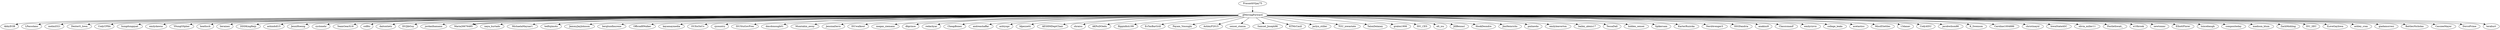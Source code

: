 // graph
digraph {
	JJMovingForward [label=JJMovingForward]
	AbbyEGB [label=AbbyEGB]
	JJMovingForward -> AbbyEGB
	LPassolano [label=LPassolano]
	JJMovingForward -> LPassolano
	melmil321 [label=melmil321]
	JJMovingForward -> melmil321
	DexterG_Iowa [label=DexterG_Iowa]
	JJMovingForward -> DexterG_Iowa
	CodyCFRA [label=CodyCFRA]
	JJMovingForward -> CodyCFRA
	hungdungquat [label=hungdungquat]
	JJMovingForward -> hungdungquat
	emilydawns [label=emilydawns]
	JJMovingForward -> emilydawns
	Y0ungG0pher [label=Y0ungG0pher]
	JJMovingForward -> Y0ungG0pher
	heathsch [label=heathsch]
	JJMovingForward -> heathsch
	lierainez [label=lierainez]
	JJMovingForward -> lierainez
	DDDKingReiji [label=DDDKingReiji]
	JJMovingForward -> DDDKingReiji
	ashindoll15 [label=ashindoll15]
	JJMovingForward -> ashindoll15
	JenniHoenig [label=JenniHoenig]
	JJMovingForward -> JenniHoenig
	cyclonehr [label=cyclonehr]
	JJMovingForward -> cyclonehr
	TeamGearX18 [label=TeamGearX18]
	JJMovingForward -> TeamGearX18
	colfitz [label=colfitz]
	JJMovingForward -> colfitz
	daitontietz [label=daitontietz]
	JJMovingForward -> daitontietz
	ISUJibGuy [label=ISUJibGuy]
	JJMovingForward -> ISUJibGuy
	jordanlhamann [label=jordanlhamann]
	JJMovingForward -> jordanlhamann
	Maria26676485 [label=Maria26676485]
	JJMovingForward -> Maria26676485
	Maria26676485 [label=Maria26676485]
	JJMovingForward -> Maria26676485
	naya_hurtado [label=naya_hurtado]
	JJMovingForward -> naya_hurtado
	MichaelaMaynar1 [label=MichaelaMaynar1]
	JJMovingForward -> MichaelaMaynar1
	tedfujimoto [label=tedfujimoto]
	JJMovingForward -> tedfujimoto
	JammyJayJohnson [label=JammyJayJohnson]
	JJMovingForward -> JammyJayJohnson
	berglundlaurene [label=berglundlaurene]
	JJMovingForward -> berglundlaurene
	OfficialKWalker [label=OfficialKWalker]
	JJMovingForward -> OfficialKWalker
	kayamaymedia [label=kayamaymedia]
	JJMovingForward -> kayamaymedia
	OUItsOnUs [label=OUItsOnUs]
	JJMovingForward -> OUItsOnUs
	cjcountry [label=cjcountry]
	JJMovingForward -> cjcountry
	ISUStuGovPres [label=ISUStuGovPres]
	JJMovingForward -> ISUStuGovPres
	dmcdonough01 [label=dmcdonough01]
	JJMovingForward -> dmcdonough01
	Mumtahin_awny [label=Mumtahin_awny]
	JJMovingForward -> Mumtahin_awny
	JensinaDavis [label=JensinaDavis]
	JJMovingForward -> JensinaDavis
	ISUwalkout [label=ISUwalkout]
	JJMovingForward -> ISUwalkout
	megan_ziemann [label=megan_ziemann]
	JJMovingForward -> megan_ziemann
	dbprince [label=dbprince]
	JJMovingForward -> dbprince
	redachyar [label=redachyar]
	JJMovingForward -> redachyar
	CheapBonez [label=CheapBonez]
	JJMovingForward -> CheapBonez
	andreashaffar [label=andreashaffar]
	JJMovingForward -> andreashaffar
	ashtynpr [label=ashtynpr]
	JJMovingForward -> ashtynpr
	ldpezzetti [label=ldpezzetti]
	JJMovingForward -> ldpezzetti
	AESHMDeptChair [label=AESHMDeptChair]
	JJMovingForward -> AESHMDeptChair
	shraisu [label=shraisu]
	JJMovingForward -> shraisu
	AKPsiDOedu [label=AKPsiDOedu]
	JJMovingForward -> AKPsiDOedu
	flippinfish199 [label=flippinfish199]
	JJMovingForward -> flippinfish199
	EsTasBarGrill [label=EsTasBarGrill]
	JJMovingForward -> EsTasBarGrill
	Payam_Vosoughi [label=Payam_Vosoughi]
	JJMovingForward -> Payam_Vosoughi
	AshleyP2015 [label=AshleyP2015]
	JJMovingForward -> AshleyP2015
	sensei_stanza [label=sensei_stanza]
	JJMovingForward -> sensei_stanza
	Samuel_Joseph96 [label=Samuel_Joseph96]
	JJMovingForward -> Samuel_Joseph96
	KTMcCaull [label=KTMcCaull]
	JJMovingForward -> KTMcCaull
	jaclyn_stiller [label=jaclyn_stiller]
	JJMovingForward -> jaclyn_stiller
	TGU_iowastate [label=TGU_iowastate]
	JJMovingForward -> TGU_iowastate
	TalonDelaney [label=TalonDelaney]
	JJMovingForward -> TalonDelaney
	gralon1906 [label=gralon1906]
	JJMovingForward -> gralon1906
	ISU_CES [label=ISU_CES]
	JJMovingForward -> ISU_CES
	elt_isu [label=elt_isu]
	JJMovingForward -> elt_isu
	JillBenna1 [label=JillBenna1]
	JJMovingForward -> JillBenna1
	HookDeondre [label=HookDeondre]
	JJMovingForward -> HookDeondre
	JimHeinrichs [label=JimHeinrichs]
	JJMovingForward -> JimHeinrichs
	pmhawks [label=pmhawks]
	JJMovingForward -> pmhawks
	emilyleaverton [label=emilyleaverton]
	JJMovingForward -> emilyleaverton
	bailey_alexis17 [label=bailey_alexis17]
	JJMovingForward -> bailey_alexis17
	TessaDall [label=TessaDall]
	JJMovingForward -> TessaDall
	hidden_sensei [label=hidden_sensei]
	JJMovingForward -> hidden_sensei
	Spikersam [label=Spikersam]
	JJMovingForward -> Spikersam
	KarterRuzicka [label=KarterRuzicka]
	JJMovingForward -> KarterRuzicka
	NerdAvenger3 [label=NerdAvenger3]
	JJMovingForward -> NerdAvenger3
	SSGDandria [label=SSGDandria]
	JJMovingForward -> SSGDandria
	anakinz9 [label=anakinz9]
	JJMovingForward -> anakinz9
	ClassicmanF [label=ClassicmanF]
	JJMovingForward -> ClassicmanF
	emilyrizvic [label=emilyrizvic]
	JJMovingForward -> emilyrizvic
	college_leaks [label=college_leaks]
	JJMovingForward -> college_leaks
	acetasticc [label=acetasticc]
	JJMovingForward -> acetasticc
	MissESettles [label=MissESettles]
	JJMovingForward -> MissESettles
	"13danav" [label="13danav"]
	JJMovingForward -> "13danav"
	Cody4ISU [label=Cody4ISU]
	JJMovingForward -> Cody4ISU
	jacobwilson86 [label=jacobwilson86]
	JJMovingForward -> jacobwilson86
	K_Swenson [label=K_Swenson]
	JJMovingForward -> K_Swenson
	Caroline1004886 [label=Caroline1004886]
	JJMovingForward -> Caroline1004886
	christinayxl [label=christinayxl]
	JJMovingForward -> christinayxl
	IowaStateASC [label=IowaStateASC]
	JJMovingForward -> IowaStateASC
	olivia_miller11 [label=olivia_miller11]
	JJMovingForward -> olivia_miller11
	Postlethwait_ [label=Postlethwait_]
	JJMovingForward -> Postlethwait_
	e10brook [label=e10brook]
	JJMovingForward -> e10brook
	newtonmr [label=newtonmr]
	JJMovingForward -> newtonmr
	ElliottFlorer [label=ElliottFlorer]
	JJMovingForward -> ElliottFlorer
	lsincebaugh [label=lsincebaugh]
	JJMovingForward -> lsincebaugh
	compositeday [label=compositeday]
	JJMovingForward -> compositeday
	madison_blum [label=madison_blum]
	JJMovingForward -> madison_blum
	ZachMohling [label=ZachMohling]
	JJMovingForward -> ZachMohling
	ISU_SEC [label=ISU_SEC]
	JJMovingForward -> ISU_SEC
	ILoveGayIowa [label=ILoveGayIowa]
	JJMovingForward -> ILoveGayIowa
	ashley_cran [label=ashley_cran]
	JJMovingForward -> ashley_cran
	giadamorresi [label=giadamorresi]
	JJMovingForward -> giadamorresi
	BattlesNicholas [label=BattlesNicholas]
	JJMovingForward -> BattlesNicholas
	CassieeMayer [label=CassieeMayer]
	JJMovingForward -> CassieeMayer
	DorcoPrime [label=DorcoPrime]
	JJMovingForward -> DorcoPrime
	terahurt [label=terahurt]
	JJMovingForward -> terahurt
	PrasanthVijay75 [label=PrasanthVijay75]
	JJMovingForward [label=JJMovingForward]
	PrasanthVijay75 -> JJMovingForward
}
